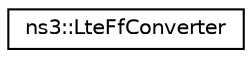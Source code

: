 digraph "Graphical Class Hierarchy"
{
 // LATEX_PDF_SIZE
  edge [fontname="Helvetica",fontsize="10",labelfontname="Helvetica",labelfontsize="10"];
  node [fontname="Helvetica",fontsize="10",shape=record];
  rankdir="LR";
  Node0 [label="ns3::LteFfConverter",height=0.2,width=0.4,color="black", fillcolor="white", style="filled",URL="$classns3_1_1_lte_ff_converter.html",tooltip="LteFfConverter class."];
}
